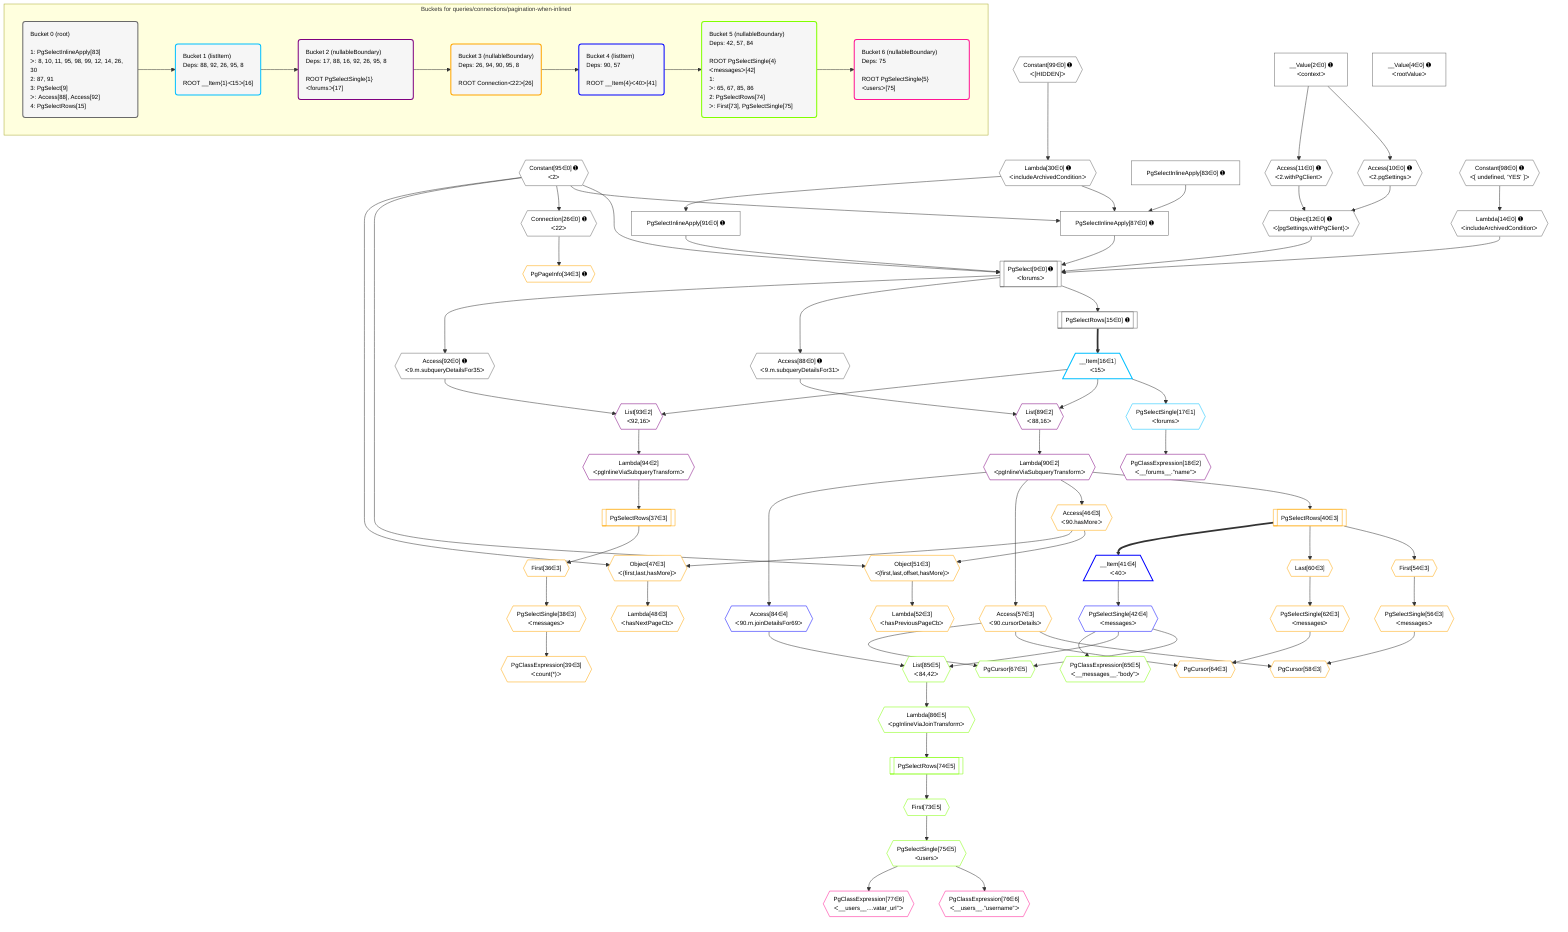 %%{init: {'themeVariables': { 'fontSize': '12px'}}}%%
graph TD
    classDef path fill:#eee,stroke:#000,color:#000
    classDef plan fill:#fff,stroke-width:1px,color:#000
    classDef itemplan fill:#fff,stroke-width:2px,color:#000
    classDef unbatchedplan fill:#dff,stroke-width:1px,color:#000
    classDef sideeffectplan fill:#fcc,stroke-width:2px,color:#000
    classDef bucket fill:#f6f6f6,color:#000,stroke-width:2px,text-align:left

    subgraph "Buckets for queries/connections/pagination-when-inlined"
    Bucket0("Bucket 0 (root)<br /><br />1: PgSelectInlineApply[83]<br />ᐳ: 8, 10, 11, 95, 98, 99, 12, 14, 26, 30<br />2: 87, 91<br />3: PgSelect[9]<br />ᐳ: Access[88], Access[92]<br />4: PgSelectRows[15]"):::bucket
    Bucket1("Bucket 1 (listItem)<br />Deps: 88, 92, 26, 95, 8<br /><br />ROOT __Item{1}ᐸ15ᐳ[16]"):::bucket
    Bucket2("Bucket 2 (nullableBoundary)<br />Deps: 17, 88, 16, 92, 26, 95, 8<br /><br />ROOT PgSelectSingle{1}ᐸforumsᐳ[17]"):::bucket
    Bucket3("Bucket 3 (nullableBoundary)<br />Deps: 26, 94, 90, 95, 8<br /><br />ROOT Connectionᐸ22ᐳ[26]"):::bucket
    Bucket4("Bucket 4 (listItem)<br />Deps: 90, 57<br /><br />ROOT __Item{4}ᐸ40ᐳ[41]"):::bucket
    Bucket5("Bucket 5 (nullableBoundary)<br />Deps: 42, 57, 84<br /><br />ROOT PgSelectSingle{4}ᐸmessagesᐳ[42]<br />1: <br />ᐳ: 65, 67, 85, 86<br />2: PgSelectRows[74]<br />ᐳ: First[73], PgSelectSingle[75]"):::bucket
    Bucket6("Bucket 6 (nullableBoundary)<br />Deps: 75<br /><br />ROOT PgSelectSingle{5}ᐸusersᐳ[75]"):::bucket
    end
    Bucket0 --> Bucket1
    Bucket1 --> Bucket2
    Bucket2 --> Bucket3
    Bucket3 --> Bucket4
    Bucket4 --> Bucket5
    Bucket5 --> Bucket6

    %% plan dependencies
    PgSelect9[["PgSelect[9∈0] ➊<br />ᐸforumsᐳ"]]:::plan
    Object12{{"Object[12∈0] ➊<br />ᐸ{pgSettings,withPgClient}ᐳ"}}:::plan
    Constant95{{"Constant[95∈0] ➊<br />ᐸ2ᐳ"}}:::plan
    Lambda14{{"Lambda[14∈0] ➊<br />ᐸincludeArchivedConditionᐳ"}}:::plan
    PgSelectInlineApply87["PgSelectInlineApply[87∈0] ➊"]:::plan
    PgSelectInlineApply91["PgSelectInlineApply[91∈0] ➊"]:::plan
    Object12 & Constant95 & Lambda14 & PgSelectInlineApply87 & PgSelectInlineApply91 --> PgSelect9
    Lambda30{{"Lambda[30∈0] ➊<br />ᐸincludeArchivedConditionᐳ"}}:::plan
    PgSelectInlineApply83["PgSelectInlineApply[83∈0] ➊"]:::plan
    Constant95 & Lambda30 & PgSelectInlineApply83 --> PgSelectInlineApply87
    Access10{{"Access[10∈0] ➊<br />ᐸ2.pgSettingsᐳ"}}:::plan
    Access11{{"Access[11∈0] ➊<br />ᐸ2.withPgClientᐳ"}}:::plan
    Access10 & Access11 --> Object12
    __Value2["__Value[2∈0] ➊<br />ᐸcontextᐳ"]:::plan
    __Value2 --> Access10
    __Value2 --> Access11
    Constant98{{"Constant[98∈0] ➊<br />ᐸ[ undefined, 'YES' ]ᐳ"}}:::plan
    Constant98 --> Lambda14
    PgSelectRows15[["PgSelectRows[15∈0] ➊"]]:::plan
    PgSelect9 --> PgSelectRows15
    Connection26{{"Connection[26∈0] ➊<br />ᐸ22ᐳ"}}:::plan
    Constant95 --> Connection26
    Constant99{{"Constant[99∈0] ➊<br />ᐸ[HIDDEN]ᐳ"}}:::plan
    Constant99 --> Lambda30
    Access88{{"Access[88∈0] ➊<br />ᐸ9.m.subqueryDetailsFor31ᐳ"}}:::plan
    PgSelect9 --> Access88
    Lambda30 --> PgSelectInlineApply91
    Access92{{"Access[92∈0] ➊<br />ᐸ9.m.subqueryDetailsFor35ᐳ"}}:::plan
    PgSelect9 --> Access92
    __Value4["__Value[4∈0] ➊<br />ᐸrootValueᐳ"]:::plan
    __Item16[/"__Item[16∈1]<br />ᐸ15ᐳ"\]:::itemplan
    PgSelectRows15 ==> __Item16
    PgSelectSingle17{{"PgSelectSingle[17∈1]<br />ᐸforumsᐳ"}}:::plan
    __Item16 --> PgSelectSingle17
    List89{{"List[89∈2]<br />ᐸ88,16ᐳ"}}:::plan
    Access88 & __Item16 --> List89
    List93{{"List[93∈2]<br />ᐸ92,16ᐳ"}}:::plan
    Access92 & __Item16 --> List93
    PgClassExpression18{{"PgClassExpression[18∈2]<br />ᐸ__forums__.”name”ᐳ"}}:::plan
    PgSelectSingle17 --> PgClassExpression18
    Lambda90{{"Lambda[90∈2]<br />ᐸpgInlineViaSubqueryTransformᐳ"}}:::plan
    List89 --> Lambda90
    Lambda94{{"Lambda[94∈2]<br />ᐸpgInlineViaSubqueryTransformᐳ"}}:::plan
    List93 --> Lambda94
    Object51{{"Object[51∈3]<br />ᐸ{first,last,offset,hasMore}ᐳ"}}:::plan
    Access46{{"Access[46∈3]<br />ᐸ90.hasMoreᐳ"}}:::plan
    Constant95 & Access46 --> Object51
    Object47{{"Object[47∈3]<br />ᐸ{first,last,hasMore}ᐳ"}}:::plan
    Constant95 & Access46 --> Object47
    PgCursor58{{"PgCursor[58∈3]"}}:::plan
    PgSelectSingle56{{"PgSelectSingle[56∈3]<br />ᐸmessagesᐳ"}}:::plan
    Access57{{"Access[57∈3]<br />ᐸ90.cursorDetailsᐳ"}}:::plan
    PgSelectSingle56 & Access57 --> PgCursor58
    PgCursor64{{"PgCursor[64∈3]"}}:::plan
    PgSelectSingle62{{"PgSelectSingle[62∈3]<br />ᐸmessagesᐳ"}}:::plan
    PgSelectSingle62 & Access57 --> PgCursor64
    PgPageInfo34{{"PgPageInfo[34∈3] ➊"}}:::plan
    Connection26 --> PgPageInfo34
    First36{{"First[36∈3]"}}:::plan
    PgSelectRows37[["PgSelectRows[37∈3]"]]:::plan
    PgSelectRows37 --> First36
    Lambda94 --> PgSelectRows37
    PgSelectSingle38{{"PgSelectSingle[38∈3]<br />ᐸmessagesᐳ"}}:::plan
    First36 --> PgSelectSingle38
    PgClassExpression39{{"PgClassExpression[39∈3]<br />ᐸcount(*)ᐳ"}}:::plan
    PgSelectSingle38 --> PgClassExpression39
    PgSelectRows40[["PgSelectRows[40∈3]"]]:::plan
    Lambda90 --> PgSelectRows40
    Lambda90 --> Access46
    Lambda48{{"Lambda[48∈3]<br />ᐸhasNextPageCbᐳ"}}:::plan
    Object47 --> Lambda48
    Lambda52{{"Lambda[52∈3]<br />ᐸhasPreviousPageCbᐳ"}}:::plan
    Object51 --> Lambda52
    First54{{"First[54∈3]"}}:::plan
    PgSelectRows40 --> First54
    First54 --> PgSelectSingle56
    Lambda90 --> Access57
    Last60{{"Last[60∈3]"}}:::plan
    PgSelectRows40 --> Last60
    Last60 --> PgSelectSingle62
    __Item41[/"__Item[41∈4]<br />ᐸ40ᐳ"\]:::itemplan
    PgSelectRows40 ==> __Item41
    PgSelectSingle42{{"PgSelectSingle[42∈4]<br />ᐸmessagesᐳ"}}:::plan
    __Item41 --> PgSelectSingle42
    Access84{{"Access[84∈4]<br />ᐸ90.m.joinDetailsFor69ᐳ"}}:::plan
    Lambda90 --> Access84
    PgCursor67{{"PgCursor[67∈5]"}}:::plan
    PgSelectSingle42 & Access57 --> PgCursor67
    List85{{"List[85∈5]<br />ᐸ84,42ᐳ"}}:::plan
    Access84 & PgSelectSingle42 --> List85
    PgClassExpression65{{"PgClassExpression[65∈5]<br />ᐸ__messages__.”body”ᐳ"}}:::plan
    PgSelectSingle42 --> PgClassExpression65
    First73{{"First[73∈5]"}}:::plan
    PgSelectRows74[["PgSelectRows[74∈5]"]]:::plan
    PgSelectRows74 --> First73
    Lambda86{{"Lambda[86∈5]<br />ᐸpgInlineViaJoinTransformᐳ"}}:::plan
    Lambda86 --> PgSelectRows74
    PgSelectSingle75{{"PgSelectSingle[75∈5]<br />ᐸusersᐳ"}}:::plan
    First73 --> PgSelectSingle75
    List85 --> Lambda86
    PgClassExpression76{{"PgClassExpression[76∈6]<br />ᐸ__users__.”username”ᐳ"}}:::plan
    PgSelectSingle75 --> PgClassExpression76
    PgClassExpression77{{"PgClassExpression[77∈6]<br />ᐸ__users__....vatar_url”ᐳ"}}:::plan
    PgSelectSingle75 --> PgClassExpression77

    %% define steps
    classDef bucket0 stroke:#696969
    class Bucket0,__Value2,__Value4,PgSelect9,Access10,Access11,Object12,Lambda14,PgSelectRows15,Connection26,Lambda30,PgSelectInlineApply83,PgSelectInlineApply87,Access88,PgSelectInlineApply91,Access92,Constant95,Constant98,Constant99 bucket0
    classDef bucket1 stroke:#00bfff
    class Bucket1,__Item16,PgSelectSingle17 bucket1
    classDef bucket2 stroke:#7f007f
    class Bucket2,PgClassExpression18,List89,Lambda90,List93,Lambda94 bucket2
    classDef bucket3 stroke:#ffa500
    class Bucket3,PgPageInfo34,First36,PgSelectRows37,PgSelectSingle38,PgClassExpression39,PgSelectRows40,Access46,Object47,Lambda48,Object51,Lambda52,First54,PgSelectSingle56,Access57,PgCursor58,Last60,PgSelectSingle62,PgCursor64 bucket3
    classDef bucket4 stroke:#0000ff
    class Bucket4,__Item41,PgSelectSingle42,Access84 bucket4
    classDef bucket5 stroke:#7fff00
    class Bucket5,PgClassExpression65,PgCursor67,First73,PgSelectRows74,PgSelectSingle75,List85,Lambda86 bucket5
    classDef bucket6 stroke:#ff1493
    class Bucket6,PgClassExpression76,PgClassExpression77 bucket6